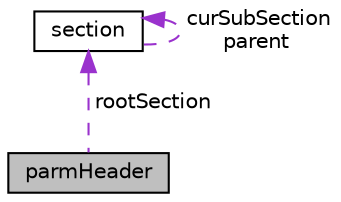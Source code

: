 digraph "parmHeader"
{
  edge [fontname="Helvetica",fontsize="10",labelfontname="Helvetica",labelfontsize="10"];
  node [fontname="Helvetica",fontsize="10",shape=record];
  Node1 [label="parmHeader",height=0.2,width=0.4,color="black", fillcolor="grey75", style="filled", fontcolor="black"];
  Node2 -> Node1 [dir="back",color="darkorchid3",fontsize="10",style="dashed",label=" rootSection" ,fontname="Helvetica"];
  Node2 [label="section",height=0.2,width=0.4,color="black", fillcolor="white", style="filled",URL="$structsection.html",tooltip="Section header structure. "];
  Node2 -> Node2 [dir="back",color="darkorchid3",fontsize="10",style="dashed",label=" curSubSection\nparent" ,fontname="Helvetica"];
}
